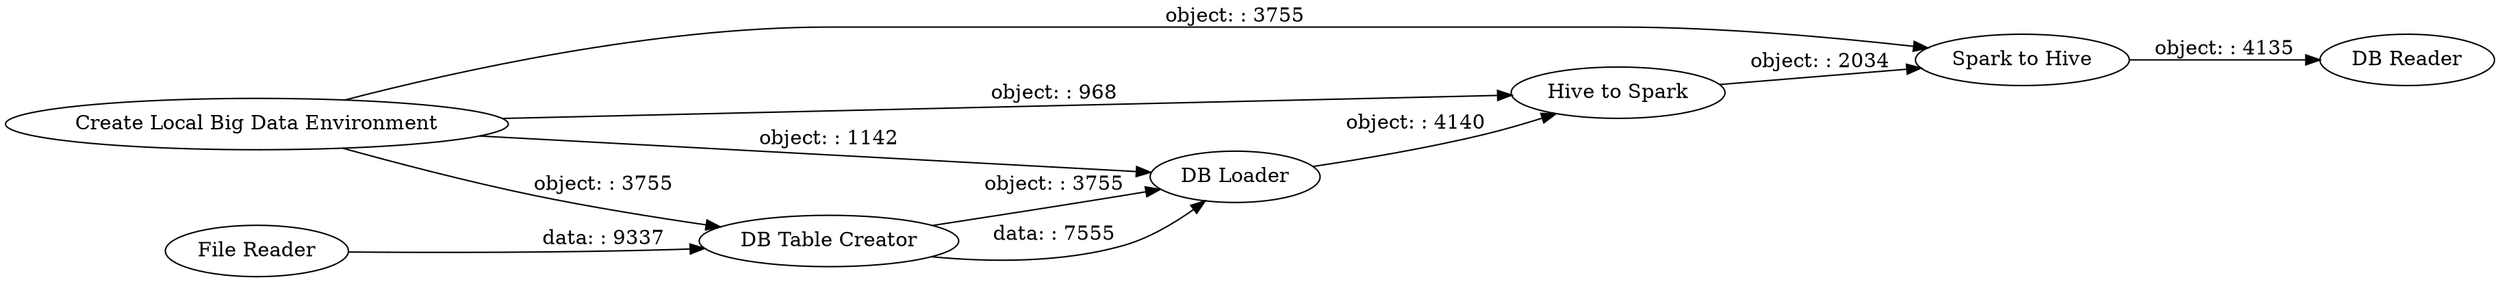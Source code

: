 digraph {
	"507927061187446422_214" [label="Create Local Big Data Environment"]
	"507927061187446422_212" [label="DB Reader"]
	"507927061187446422_216" [label="DB Loader"]
	"507927061187446422_211" [label="Spark to Hive"]
	"507927061187446422_210" [label="Hive to Spark"]
	"507927061187446422_215" [label="DB Table Creator"]
	"507927061187446422_213" [label="File Reader"]
	"507927061187446422_214" -> "507927061187446422_215" [label="object: : 3755"]
	"507927061187446422_215" -> "507927061187446422_216" [label="object: : 3755"]
	"507927061187446422_214" -> "507927061187446422_211" [label="object: : 3755"]
	"507927061187446422_214" -> "507927061187446422_210" [label="object: : 968"]
	"507927061187446422_216" -> "507927061187446422_210" [label="object: : 4140"]
	"507927061187446422_211" -> "507927061187446422_212" [label="object: : 4135"]
	"507927061187446422_213" -> "507927061187446422_215" [label="data: : 9337"]
	"507927061187446422_214" -> "507927061187446422_216" [label="object: : 1142"]
	"507927061187446422_215" -> "507927061187446422_216" [label="data: : 7555"]
	"507927061187446422_210" -> "507927061187446422_211" [label="object: : 2034"]
	rankdir=LR
}

